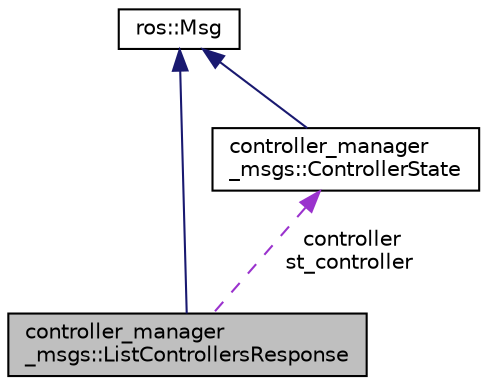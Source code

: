 digraph "controller_manager_msgs::ListControllersResponse"
{
  edge [fontname="Helvetica",fontsize="10",labelfontname="Helvetica",labelfontsize="10"];
  node [fontname="Helvetica",fontsize="10",shape=record];
  Node1 [label="controller_manager\l_msgs::ListControllersResponse",height=0.2,width=0.4,color="black", fillcolor="grey75", style="filled" fontcolor="black"];
  Node2 -> Node1 [dir="back",color="midnightblue",fontsize="10",style="solid",fontname="Helvetica"];
  Node2 [label="ros::Msg",height=0.2,width=0.4,color="black", fillcolor="white", style="filled",URL="$classros_1_1_msg.html"];
  Node3 -> Node1 [dir="back",color="darkorchid3",fontsize="10",style="dashed",label=" controller\nst_controller" ,fontname="Helvetica"];
  Node3 [label="controller_manager\l_msgs::ControllerState",height=0.2,width=0.4,color="black", fillcolor="white", style="filled",URL="$classcontroller__manager__msgs_1_1_controller_state.html"];
  Node2 -> Node3 [dir="back",color="midnightblue",fontsize="10",style="solid",fontname="Helvetica"];
}
